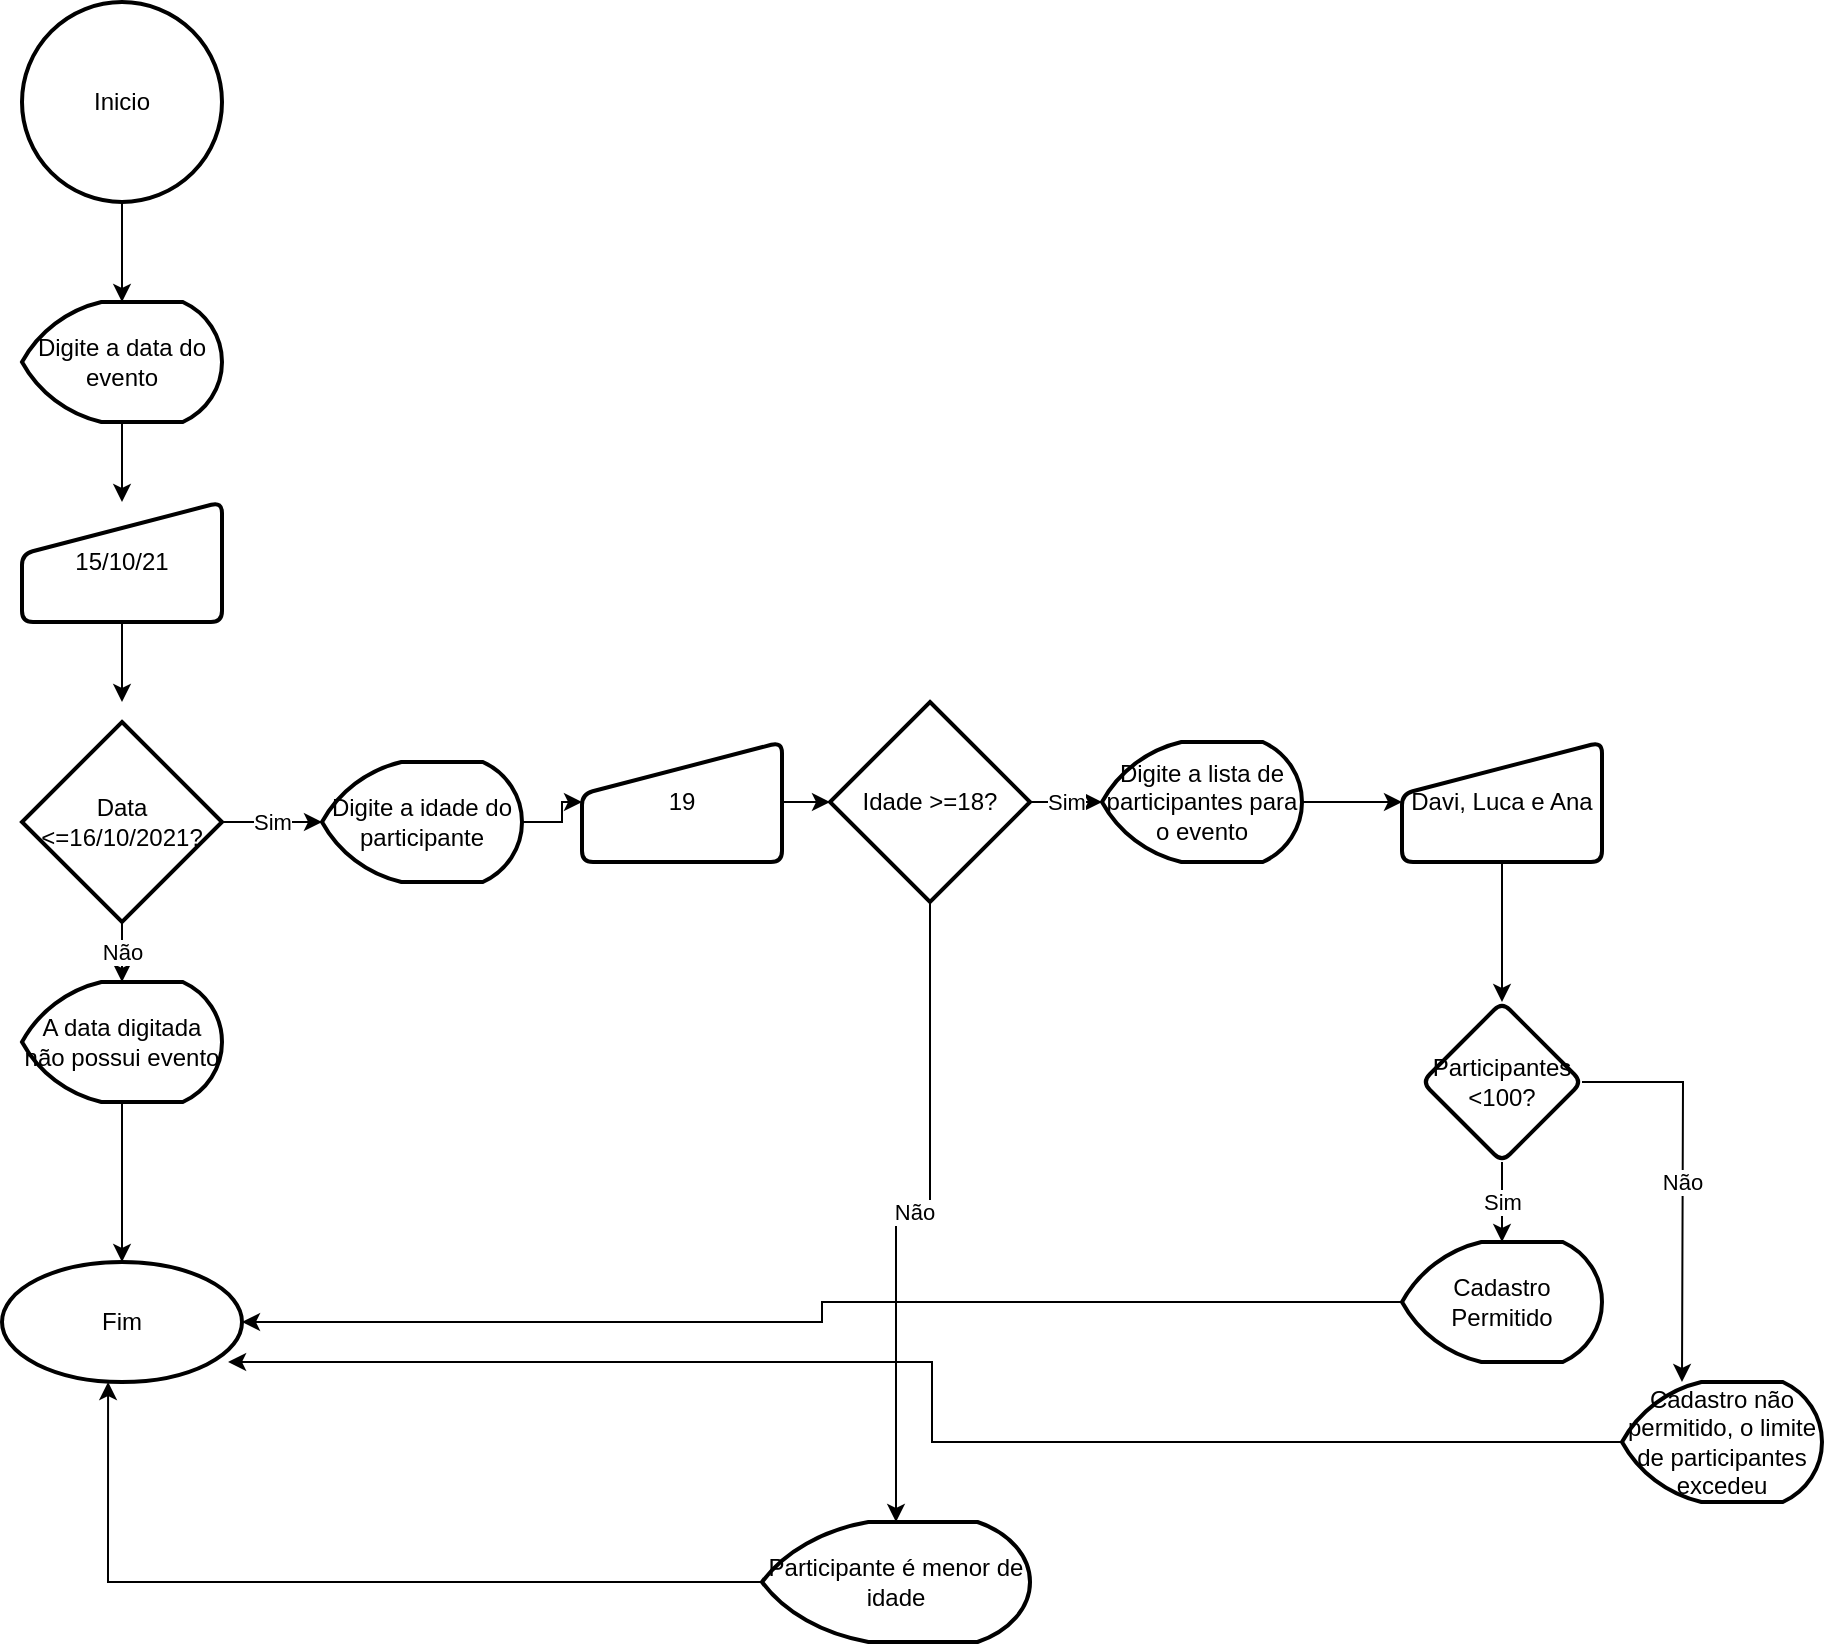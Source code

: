 <mxfile version="20.3.0" type="github">
  <diagram id="qZd9gvMgyBTmiOCs26WO" name="Página-1">
    <mxGraphModel dx="1346" dy="1614" grid="1" gridSize="10" guides="1" tooltips="1" connect="1" arrows="1" fold="1" page="1" pageScale="1" pageWidth="827" pageHeight="1169" math="0" shadow="0">
      <root>
        <object label="" id="0">
          <mxCell />
        </object>
        <mxCell id="1" parent="0" />
        <mxCell id="1c2RMLIOtYxCgTmVyBWy-6" value="" style="edgeStyle=orthogonalEdgeStyle;rounded=0;orthogonalLoop=1;jettySize=auto;html=1;" edge="1" parent="1" source="1c2RMLIOtYxCgTmVyBWy-1" target="1c2RMLIOtYxCgTmVyBWy-5">
          <mxGeometry relative="1" as="geometry" />
        </mxCell>
        <mxCell id="1c2RMLIOtYxCgTmVyBWy-1" value="Inicio" style="strokeWidth=2;html=1;shape=mxgraph.flowchart.start_2;whiteSpace=wrap;" vertex="1" parent="1">
          <mxGeometry x="10" y="-1160" width="100" height="100" as="geometry" />
        </mxCell>
        <mxCell id="1c2RMLIOtYxCgTmVyBWy-9" value="" style="edgeStyle=orthogonalEdgeStyle;rounded=0;orthogonalLoop=1;jettySize=auto;html=1;" edge="1" parent="1" source="1c2RMLIOtYxCgTmVyBWy-5" target="1c2RMLIOtYxCgTmVyBWy-8">
          <mxGeometry relative="1" as="geometry" />
        </mxCell>
        <mxCell id="1c2RMLIOtYxCgTmVyBWy-5" value="Digite a data do evento" style="strokeWidth=2;html=1;shape=mxgraph.flowchart.display;whiteSpace=wrap;" vertex="1" parent="1">
          <mxGeometry x="10" y="-1010" width="100" height="60" as="geometry" />
        </mxCell>
        <mxCell id="1c2RMLIOtYxCgTmVyBWy-11" value="" style="edgeStyle=orthogonalEdgeStyle;rounded=0;orthogonalLoop=1;jettySize=auto;html=1;" edge="1" parent="1" source="1c2RMLIOtYxCgTmVyBWy-8">
          <mxGeometry relative="1" as="geometry">
            <mxPoint x="60" y="-810" as="targetPoint" />
          </mxGeometry>
        </mxCell>
        <mxCell id="1c2RMLIOtYxCgTmVyBWy-8" value="15/10/21" style="html=1;strokeWidth=2;shape=manualInput;whiteSpace=wrap;rounded=1;size=26;arcSize=11;" vertex="1" parent="1">
          <mxGeometry x="10" y="-910" width="100" height="60" as="geometry" />
        </mxCell>
        <mxCell id="1c2RMLIOtYxCgTmVyBWy-15" value="Não&lt;br&gt;" style="edgeStyle=orthogonalEdgeStyle;rounded=0;orthogonalLoop=1;jettySize=auto;html=1;" edge="1" parent="1" source="1c2RMLIOtYxCgTmVyBWy-13" target="1c2RMLIOtYxCgTmVyBWy-14">
          <mxGeometry relative="1" as="geometry" />
        </mxCell>
        <mxCell id="1c2RMLIOtYxCgTmVyBWy-20" value="Sim&lt;br&gt;" style="edgeStyle=orthogonalEdgeStyle;rounded=0;orthogonalLoop=1;jettySize=auto;html=1;" edge="1" parent="1" source="1c2RMLIOtYxCgTmVyBWy-13" target="1c2RMLIOtYxCgTmVyBWy-19">
          <mxGeometry relative="1" as="geometry" />
        </mxCell>
        <mxCell id="1c2RMLIOtYxCgTmVyBWy-13" value="Data &amp;lt;=16/10/2021?" style="strokeWidth=2;html=1;shape=mxgraph.flowchart.decision;whiteSpace=wrap;" vertex="1" parent="1">
          <mxGeometry x="10" y="-800" width="100" height="100" as="geometry" />
        </mxCell>
        <mxCell id="1c2RMLIOtYxCgTmVyBWy-17" value="" style="edgeStyle=orthogonalEdgeStyle;rounded=0;orthogonalLoop=1;jettySize=auto;html=1;" edge="1" parent="1" source="1c2RMLIOtYxCgTmVyBWy-14" target="1c2RMLIOtYxCgTmVyBWy-16">
          <mxGeometry relative="1" as="geometry">
            <Array as="points">
              <mxPoint x="60" y="-600" />
              <mxPoint x="60" y="-600" />
            </Array>
          </mxGeometry>
        </mxCell>
        <mxCell id="1c2RMLIOtYxCgTmVyBWy-14" value="A data digitada não possui evento" style="strokeWidth=2;html=1;shape=mxgraph.flowchart.display;whiteSpace=wrap;" vertex="1" parent="1">
          <mxGeometry x="10" y="-670" width="100" height="60" as="geometry" />
        </mxCell>
        <mxCell id="1c2RMLIOtYxCgTmVyBWy-16" value="Fim" style="ellipse;whiteSpace=wrap;html=1;strokeWidth=2;" vertex="1" parent="1">
          <mxGeometry y="-530" width="120" height="60" as="geometry" />
        </mxCell>
        <mxCell id="1c2RMLIOtYxCgTmVyBWy-23" value="" style="edgeStyle=orthogonalEdgeStyle;rounded=0;orthogonalLoop=1;jettySize=auto;html=1;" edge="1" parent="1" source="1c2RMLIOtYxCgTmVyBWy-19" target="1c2RMLIOtYxCgTmVyBWy-21">
          <mxGeometry relative="1" as="geometry" />
        </mxCell>
        <mxCell id="1c2RMLIOtYxCgTmVyBWy-19" value="Digite a idade do participante" style="strokeWidth=2;html=1;shape=mxgraph.flowchart.display;whiteSpace=wrap;" vertex="1" parent="1">
          <mxGeometry x="160" y="-780" width="100" height="60" as="geometry" />
        </mxCell>
        <mxCell id="1c2RMLIOtYxCgTmVyBWy-25" value="" style="edgeStyle=orthogonalEdgeStyle;rounded=0;orthogonalLoop=1;jettySize=auto;html=1;" edge="1" parent="1" source="1c2RMLIOtYxCgTmVyBWy-21" target="1c2RMLIOtYxCgTmVyBWy-24">
          <mxGeometry relative="1" as="geometry" />
        </mxCell>
        <mxCell id="1c2RMLIOtYxCgTmVyBWy-21" value="19" style="html=1;strokeWidth=2;shape=manualInput;whiteSpace=wrap;rounded=1;size=26;arcSize=11;" vertex="1" parent="1">
          <mxGeometry x="290" y="-790" width="100" height="60" as="geometry" />
        </mxCell>
        <mxCell id="1c2RMLIOtYxCgTmVyBWy-27" value="Sim" style="edgeStyle=orthogonalEdgeStyle;rounded=0;orthogonalLoop=1;jettySize=auto;html=1;" edge="1" parent="1" source="1c2RMLIOtYxCgTmVyBWy-24" target="1c2RMLIOtYxCgTmVyBWy-26">
          <mxGeometry relative="1" as="geometry" />
        </mxCell>
        <mxCell id="1c2RMLIOtYxCgTmVyBWy-29" value="Não&lt;br&gt;" style="edgeStyle=orthogonalEdgeStyle;rounded=0;orthogonalLoop=1;jettySize=auto;html=1;" edge="1" parent="1" source="1c2RMLIOtYxCgTmVyBWy-24" target="1c2RMLIOtYxCgTmVyBWy-28">
          <mxGeometry relative="1" as="geometry" />
        </mxCell>
        <mxCell id="1c2RMLIOtYxCgTmVyBWy-24" value="Idade &amp;gt;=18?" style="strokeWidth=2;html=1;shape=mxgraph.flowchart.decision;whiteSpace=wrap;" vertex="1" parent="1">
          <mxGeometry x="414" y="-810" width="100" height="100" as="geometry" />
        </mxCell>
        <mxCell id="1c2RMLIOtYxCgTmVyBWy-31" value="" style="edgeStyle=orthogonalEdgeStyle;rounded=0;orthogonalLoop=1;jettySize=auto;html=1;" edge="1" parent="1" source="1c2RMLIOtYxCgTmVyBWy-26" target="1c2RMLIOtYxCgTmVyBWy-30">
          <mxGeometry relative="1" as="geometry" />
        </mxCell>
        <mxCell id="1c2RMLIOtYxCgTmVyBWy-26" value="Digite a lista de participantes para o evento" style="strokeWidth=2;html=1;shape=mxgraph.flowchart.display;whiteSpace=wrap;" vertex="1" parent="1">
          <mxGeometry x="550" y="-790" width="100" height="60" as="geometry" />
        </mxCell>
        <mxCell id="1c2RMLIOtYxCgTmVyBWy-41" style="edgeStyle=orthogonalEdgeStyle;rounded=0;orthogonalLoop=1;jettySize=auto;html=1;entryX=0.442;entryY=1;entryDx=0;entryDy=0;entryPerimeter=0;" edge="1" parent="1" source="1c2RMLIOtYxCgTmVyBWy-28" target="1c2RMLIOtYxCgTmVyBWy-16">
          <mxGeometry relative="1" as="geometry" />
        </mxCell>
        <mxCell id="1c2RMLIOtYxCgTmVyBWy-28" value="Participante é menor de idade" style="strokeWidth=2;html=1;shape=mxgraph.flowchart.display;whiteSpace=wrap;" vertex="1" parent="1">
          <mxGeometry x="380" y="-400" width="134" height="60" as="geometry" />
        </mxCell>
        <mxCell id="1c2RMLIOtYxCgTmVyBWy-33" value="" style="edgeStyle=orthogonalEdgeStyle;rounded=0;orthogonalLoop=1;jettySize=auto;html=1;" edge="1" parent="1" source="1c2RMLIOtYxCgTmVyBWy-30" target="1c2RMLIOtYxCgTmVyBWy-32">
          <mxGeometry relative="1" as="geometry">
            <Array as="points">
              <mxPoint x="750" y="-710" />
              <mxPoint x="750" y="-710" />
            </Array>
          </mxGeometry>
        </mxCell>
        <mxCell id="1c2RMLIOtYxCgTmVyBWy-30" value="Davi, Luca e Ana" style="html=1;strokeWidth=2;shape=manualInput;whiteSpace=wrap;rounded=1;size=26;arcSize=11;" vertex="1" parent="1">
          <mxGeometry x="700" y="-790" width="100" height="60" as="geometry" />
        </mxCell>
        <mxCell id="1c2RMLIOtYxCgTmVyBWy-35" value="Sim&lt;br&gt;" style="edgeStyle=orthogonalEdgeStyle;rounded=0;orthogonalLoop=1;jettySize=auto;html=1;" edge="1" parent="1" source="1c2RMLIOtYxCgTmVyBWy-32" target="1c2RMLIOtYxCgTmVyBWy-34">
          <mxGeometry relative="1" as="geometry" />
        </mxCell>
        <mxCell id="1c2RMLIOtYxCgTmVyBWy-42" value="Não&lt;br&gt;" style="edgeStyle=orthogonalEdgeStyle;rounded=0;orthogonalLoop=1;jettySize=auto;html=1;" edge="1" parent="1" source="1c2RMLIOtYxCgTmVyBWy-32">
          <mxGeometry relative="1" as="geometry">
            <mxPoint x="840" y="-470" as="targetPoint" />
          </mxGeometry>
        </mxCell>
        <mxCell id="1c2RMLIOtYxCgTmVyBWy-32" value="Participantes &amp;lt;100?" style="rhombus;whiteSpace=wrap;html=1;strokeWidth=2;rounded=1;arcSize=11;" vertex="1" parent="1">
          <mxGeometry x="710" y="-660" width="80" height="80" as="geometry" />
        </mxCell>
        <mxCell id="1c2RMLIOtYxCgTmVyBWy-38" style="edgeStyle=orthogonalEdgeStyle;rounded=0;orthogonalLoop=1;jettySize=auto;html=1;entryX=1;entryY=0.5;entryDx=0;entryDy=0;" edge="1" parent="1" source="1c2RMLIOtYxCgTmVyBWy-34" target="1c2RMLIOtYxCgTmVyBWy-16">
          <mxGeometry relative="1" as="geometry" />
        </mxCell>
        <mxCell id="1c2RMLIOtYxCgTmVyBWy-34" value="Cadastro Permitido" style="strokeWidth=2;html=1;shape=mxgraph.flowchart.display;whiteSpace=wrap;" vertex="1" parent="1">
          <mxGeometry x="700" y="-540" width="100" height="60" as="geometry" />
        </mxCell>
        <mxCell id="1c2RMLIOtYxCgTmVyBWy-43" style="edgeStyle=orthogonalEdgeStyle;rounded=0;orthogonalLoop=1;jettySize=auto;html=1;entryX=0.942;entryY=0.833;entryDx=0;entryDy=0;entryPerimeter=0;" edge="1" parent="1" source="1c2RMLIOtYxCgTmVyBWy-36" target="1c2RMLIOtYxCgTmVyBWy-16">
          <mxGeometry relative="1" as="geometry" />
        </mxCell>
        <mxCell id="1c2RMLIOtYxCgTmVyBWy-36" value="Cadastro não permitido, o limite de participantes excedeu" style="strokeWidth=2;html=1;shape=mxgraph.flowchart.display;whiteSpace=wrap;" vertex="1" parent="1">
          <mxGeometry x="810" y="-470" width="100" height="60" as="geometry" />
        </mxCell>
      </root>
    </mxGraphModel>
  </diagram>
</mxfile>
